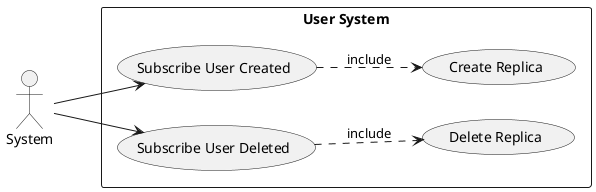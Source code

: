@startuml UserETLSubSystem

left to right direction

skinparam Monochrome true
skinparam Shadowing false
skinparam packageStyle rectangle

actor System

rectangle "User System" {
    System --> (Subscribe User Created)
    System --> (Subscribe User Deleted)

    (Subscribe User Created) ..> (Create Replica) : include
    (Subscribe User Deleted) ..> (Delete Replica) : include
}

@enduml
